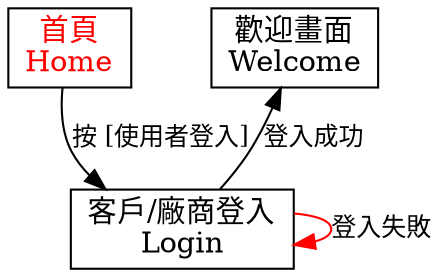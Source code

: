 digraph G {
  // 預設值
  node [ shape = box ]
  edge [ fontsize = 12 ]
  { rank = same; 首頁 歡迎畫面 }

  // 為了提高可讀性, 建議將 nodes 與其間 relationships 的宣告集中,
  // 實務上會先定義好 nodes 之間的 relationships, 再補上 nodes 或 relationships 的細節

  首頁 [
    label = "\N\nHome"
    fontcolor = red
  ]
  首頁 -> "客戶/廠商登入" [ label = "按 [使用者登入]" ]

  "客戶/廠商登入" [ // 簡單說明這個畫面
    label = "\N\nLogin"

    // 可以在這裡說明畫面的細節
    // ...
    // ...
  ]  
  "客戶/廠商登入" -> 歡迎畫面 [ label = "登入成功" ]
  "客戶/廠商登入" -> "客戶/廠商登入" [ label = "登入失敗", color = red ]

  歡迎畫面 [
    label = "\N\nWelcome"
  ]
}

